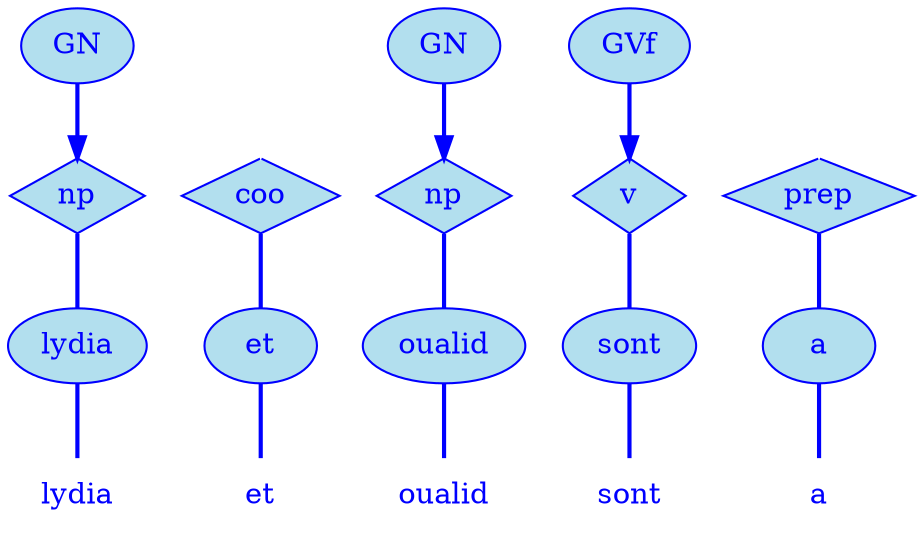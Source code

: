 digraph g {
	graph [bb="0,0,393,252"];
	node [label="\N"];
	graph [_draw_="c 5 -white C 5 -white P 4 0 0 0 252 393 252 393 0 ",
		xdotversion="1.2"];
	"mc1s1_t1#token84" [label=lydia, shape=plaintext, fillcolor=lightblue2, fontcolor=blue, pos="33,18", width="0.75", height="0.50", _ldraw_="F 14.000000 11 -Times-Roman c 4 -blue T 33 13 0 32 5 -lydia "];
	"mc1s1_W1#wordmc1s1_t1#token" [label=lydia, shape=ellipse, fillcolor=lightblue2, fontcolor=blue, pos="33,90", width="0.92", height="0.50", color=blue, style=filled, _draw_="S 6 -filled c 4 -blue C 10 -lightblue2 E 33 90 33 18 ", _ldraw_="F 14.000000 11 -Times-Roman c 4 -blue T 33 85 0 32 5 -lydia "];
	"mc1s1_P13#pos" [label=np, shape=diamond, fillcolor=lightblue2, fontcolor=blue, pos="33,162", width="0.75", height="0.50", color=blue, style=filled, _draw_="S 6 -filled c 4 -blue C 10 -lightblue2 P 4 33 180 6 162 33 144 60 162 ", _ldraw_="F 14.000000 11 -Times-Roman c 4 -blue T 33 157 0 17 2 -np "];
	"mc1s1_chk0#chunk" [label=GN, fillcolor=lightblue2, fontcolor=blue, pos="33,234", width="0.75", height="0.50", color=blue, style=filled, arrowhead=doubleoctagon, _draw_="S 6 -filled c 4 -blue C 10 -lightblue2 E 33 234 27 18 ", _ldraw_="F 14.000000 11 -Times-Roman c 4 -blue T 33 229 0 22 2 -GN "];
	"mc1s1_t3#token87" [label=et, shape=plaintext, fillcolor=lightblue2, fontcolor=blue, pos="111,18", width="0.75", height="0.50", _ldraw_="F 14.000000 11 -Times-Roman c 4 -blue T 111 13 0 14 2 -et "];
	"mc1s1_W2#wordmc1s1_t3#token" [label=et, shape=ellipse, fillcolor=lightblue2, fontcolor=blue, pos="111,90", width="0.75", height="0.50", color=blue, style=filled, _draw_="S 6 -filled c 4 -blue C 10 -lightblue2 E 111 90 27 18 ", _ldraw_="F 14.000000 11 -Times-Roman c 4 -blue T 111 85 0 14 2 -et "];
	"mc1s1_P26L1#pos" [label=coo, shape=diamond, fillcolor=lightblue2, fontcolor=blue, pos="111,162", width="0.75", height="0.50", color=blue, style=filled, _draw_="S 6 -filled c 4 -blue C 10 -lightblue2 P 4 111 180 84 162 111 144 138 162 ", _ldraw_="F 14.000000 11 -Times-Roman c 4 -blue T 111 157 0 23 3 -coo "];
	"mc1s1_t5#token78" [label=oualid, shape=plaintext, fillcolor=lightblue2, fontcolor=blue, pos="195,18", width="0.78", height="0.50", _ldraw_="F 14.000000 11 -Times-Roman c 4 -blue T 195 13 0 41 6 -oualid "];
	"mc1s1_W3#wordmc1s1_t5#token" [label=oualid, shape=ellipse, fillcolor=lightblue2, fontcolor=blue, pos="195,90", width="1.08", height="0.50", color=blue, style=filled, _draw_="S 6 -filled c 4 -blue C 10 -lightblue2 E 195 90 39 18 ", _ldraw_="F 14.000000 11 -Times-Roman c 4 -blue T 195 85 0 41 6 -oualid "];
	"mc1s1_P39#pos" [label=np, shape=diamond, fillcolor=lightblue2, fontcolor=blue, pos="195,162", width="0.75", height="0.50", color=blue, style=filled, _draw_="S 6 -filled c 4 -blue C 10 -lightblue2 P 4 195 180 168 162 195 144 222 162 ", _ldraw_="F 14.000000 11 -Times-Roman c 4 -blue T 195 157 0 17 2 -np "];
	"mc1s1_chk1#chunk" [label=GN, fillcolor=lightblue2, fontcolor=blue, pos="195,234", width="0.75", height="0.50", color=blue, style=filled, arrowhead=doubleoctagon, _draw_="S 6 -filled c 4 -blue C 10 -lightblue2 E 195 234 27 18 ", _ldraw_="F 14.000000 11 -Times-Roman c 4 -blue T 195 229 0 22 2 -GN "];
	"mc1s1_t7#token16" [label=sont, shape=plaintext, fillcolor=lightblue2, fontcolor=blue, pos="284,18", width="0.75", height="0.50", _ldraw_="F 14.000000 11 -Times-Roman c 4 -blue T 284 13 0 30 4 -sont "];
	"mc1s1_W4#wordmc1s1_t7#token" [label=sont, shape=ellipse, fillcolor=lightblue2, fontcolor=blue, pos="284,90", width="0.89", height="0.50", color=blue, style=filled, _draw_="S 6 -filled c 4 -blue C 10 -lightblue2 E 284 90 32 18 ", _ldraw_="F 14.000000 11 -Times-Roman c 4 -blue T 284 85 0 30 4 -sont "];
	"mc1s1_P52L1#pos" [label=v, shape=diamond, fillcolor=lightblue2, fontcolor=blue, pos="284,162", width="0.75", height="0.50", color=blue, style=filled, _draw_="S 6 -filled c 4 -blue C 10 -lightblue2 P 4 284 180 257 162 284 144 311 162 ", _ldraw_="F 14.000000 11 -Times-Roman c 4 -blue T 284 157 0 8 1 -v "];
	"mc1s1_chk2#chunk" [label=GVf, fillcolor=lightblue2, fontcolor=blue, pos="284,234", width="0.81", height="0.50", color=blue, style=filled, arrowhead=doubleoctagon, _draw_="S 6 -filled c 4 -blue C 10 -lightblue2 E 284 234 29 18 ", _ldraw_="F 14.000000 11 -Times-Roman c 4 -blue T 284 229 0 26 3 -GVf "];
	"mc1s1_t9#token94" [label=a, shape=plaintext, fillcolor=lightblue2, fontcolor=blue, pos="361,18", width="0.75", height="0.50", _ldraw_="F 14.000000 11 -Times-Roman c 4 -blue T 361 13 0 8 1 -a "];
	"mc1s1_W5#wordmc1s1_t9#token" [label=a, shape=ellipse, fillcolor=lightblue2, fontcolor=blue, pos="361,90", width="0.75", height="0.50", color=blue, style=filled, _draw_="S 6 -filled c 4 -blue C 10 -lightblue2 E 361 90 27 18 ", _ldraw_="F 14.000000 11 -Times-Roman c 4 -blue T 361 85 0 8 1 -a "];
	"mc1s1_P56#pos" [label=prep, shape=diamond, fillcolor=lightblue2, fontcolor=blue, pos="361,162", width="0.89", height="0.50", color=blue, style=filled, _draw_="S 6 -filled c 4 -blue C 10 -lightblue2 P 4 361 180 329 162 361 144 393 162 ", _ldraw_="F 14.000000 11 -Times-Roman c 4 -blue T 361 157 0 31 4 -prep "];
	"mc1s1_P26L1#pos#empty" [shape=point, fillcolor=white, fontcolor=white, pos="111,234", width="0.06", height="0.06", color=white, size=2, _draw_="S 6 -filled c 5 -white C 5 -white E 111 234 2 2 "];
	"mc1s1_P56#pos#empty" [shape=point, fillcolor=white, fontcolor=white, pos="361,234", width="0.06", height="0.06", color=white, size=2, _draw_="S 6 -filled c 5 -white C 5 -white E 361 234 2 2 "];
	"mc1s1_W1#wordmc1s1_t1#token" -> "mc1s1_t1#token84" [arrowhead=none, color=blue, fontcolor=blue, style=bold, minlen=1, pos="33,72 33,61 33,47 33,36", _draw_="S 4 -bold c 4 -blue B 4 33 72 33 61 33 47 33 36 "];
	"mc1s1_P13#pos" -> "mc1s1_W1#wordmc1s1_t1#token" [arrowhead=none, color=blue, fontcolor=blue, style=bold, minlen=1, pos="33,144 33,133 33,119 33,108", _draw_="S 4 -bold c 4 -blue B 4 33 144 33 133 33 119 33 108 "];
	"mc1s1_chk0#chunk" -> "mc1s1_P13#pos" [color=blue, fontcolor=blue, style=bold, minlen=1, pos="e,33,180 33,216 33,208 33,199 33,190", shape=normal, _draw_="S 4 -bold c 4 -blue B 4 33 216 33 208 33 199 33 190 ", _hdraw_="S 5 -solid S 15 -setlinewidth(1) c 4 -blue C 4 -blue P 3 37 190 33 180 30 190 "];
	"mc1s1_W2#wordmc1s1_t3#token" -> "mc1s1_t3#token87" [arrowhead=none, color=blue, fontcolor=blue, style=bold, minlen=1, pos="111,72 111,61 111,47 111,36", _draw_="S 4 -bold c 4 -blue B 4 111 72 111 61 111 47 111 36 "];
	"mc1s1_P26L1#pos" -> "mc1s1_W2#wordmc1s1_t3#token" [arrowhead=none, color=blue, fontcolor=blue, style=bold, minlen=1, pos="111,144 111,133 111,119 111,108", _draw_="S 4 -bold c 4 -blue B 4 111 144 111 133 111 119 111 108 "];
	"mc1s1_W3#wordmc1s1_t5#token" -> "mc1s1_t5#token78" [arrowhead=none, color=blue, fontcolor=blue, style=bold, minlen=1, pos="195,72 195,61 195,47 195,36", _draw_="S 4 -bold c 4 -blue B 4 195 72 195 61 195 47 195 36 "];
	"mc1s1_P39#pos" -> "mc1s1_W3#wordmc1s1_t5#token" [arrowhead=none, color=blue, fontcolor=blue, style=bold, minlen=1, pos="195,144 195,133 195,119 195,108", _draw_="S 4 -bold c 4 -blue B 4 195 144 195 133 195 119 195 108 "];
	"mc1s1_chk1#chunk" -> "mc1s1_P39#pos" [color=blue, fontcolor=blue, style=bold, minlen=1, pos="e,195,180 195,216 195,208 195,199 195,190", shape=normal, _draw_="S 4 -bold c 4 -blue B 4 195 216 195 208 195 199 195 190 ", _hdraw_="S 5 -solid S 15 -setlinewidth(1) c 4 -blue C 4 -blue P 3 199 190 195 180 192 190 "];
	"mc1s1_W4#wordmc1s1_t7#token" -> "mc1s1_t7#token16" [arrowhead=none, color=blue, fontcolor=blue, style=bold, minlen=1, pos="284,72 284,61 284,47 284,36", _draw_="S 4 -bold c 4 -blue B 4 284 72 284 61 284 47 284 36 "];
	"mc1s1_P52L1#pos" -> "mc1s1_W4#wordmc1s1_t7#token" [arrowhead=none, color=blue, fontcolor=blue, style=bold, minlen=1, pos="284,144 284,133 284,119 284,108", _draw_="S 4 -bold c 4 -blue B 4 284 144 284 133 284 119 284 108 "];
	"mc1s1_chk2#chunk" -> "mc1s1_P52L1#pos" [color=blue, fontcolor=blue, style=bold, minlen=1, pos="e,284,180 284,216 284,208 284,199 284,190", shape=normal, _draw_="S 4 -bold c 4 -blue B 4 284 216 284 208 284 199 284 190 ", _hdraw_="S 5 -solid S 15 -setlinewidth(1) c 4 -blue C 4 -blue P 3 288 190 284 180 281 190 "];
	"mc1s1_W5#wordmc1s1_t9#token" -> "mc1s1_t9#token94" [arrowhead=none, color=blue, fontcolor=blue, style=bold, minlen=1, pos="361,72 361,61 361,47 361,36", _draw_="S 4 -bold c 4 -blue B 4 361 72 361 61 361 47 361 36 "];
	"mc1s1_P56#pos" -> "mc1s1_W5#wordmc1s1_t9#token" [arrowhead=none, color=blue, fontcolor=blue, style=bold, minlen=1, pos="361,144 361,133 361,119 361,108", _draw_="S 4 -bold c 4 -blue B 4 361 144 361 133 361 119 361 108 "];
	"mc1s1_P26L1#pos#empty" -> "mc1s1_P26L1#pos" [color=white, fontcolor=white, minlen=1, pos="e,111,180 111,232 111,225 111,207 111,190", shape=none, _draw_="c 5 -white B 4 111 232 111 225 111 207 111 190 ", _hdraw_="S 5 -solid S 15 -setlinewidth(1) c 5 -white C 5 -white P 3 115 190 111 180 108 190 "];
	"mc1s1_P56#pos#empty" -> "mc1s1_P56#pos" [color=white, fontcolor=white, minlen=1, pos="e,361,180 361,232 361,225 361,207 361,190", shape=none, _draw_="c 5 -white B 4 361 232 361 225 361 207 361 190 ", _hdraw_="S 5 -solid S 15 -setlinewidth(1) c 5 -white C 5 -white P 3 365 190 361 180 358 190 "];
}
